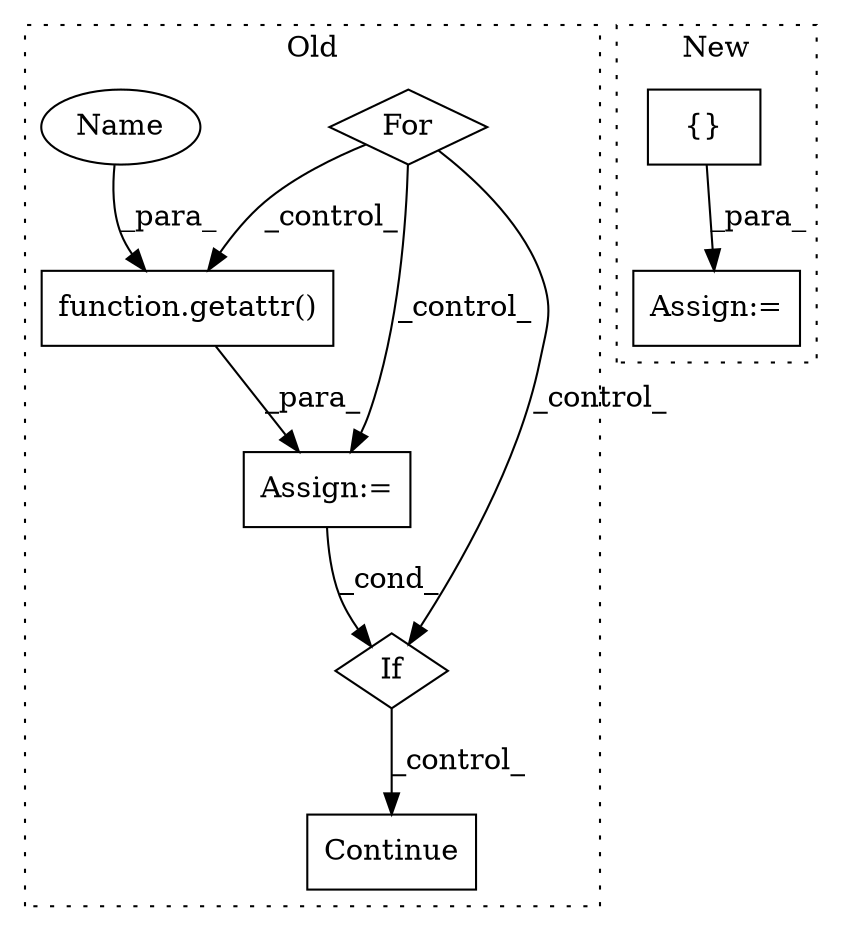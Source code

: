 digraph G {
subgraph cluster0 {
1 [label="function.getattr()" a="75" s="5194,5216" l="8,1" shape="box"];
4 [label="Assign:=" a="68" s="5191" l="3" shape="box"];
5 [label="For" a="107" s="5113,5173" l="4,14" shape="diamond"];
6 [label="Continue" a="43" s="5259" l="8" shape="box"];
7 [label="If" a="96" s="5230" l="3" shape="diamond"];
8 [label="Name" a="87" s="5209" l="1" shape="ellipse"];
label = "Old";
style="dotted";
}
subgraph cluster1 {
2 [label="{}" a="59" s="5429,5429" l="2,1" shape="box"];
3 [label="Assign:=" a="68" s="5426" l="3" shape="box"];
label = "New";
style="dotted";
}
1 -> 4 [label="_para_"];
2 -> 3 [label="_para_"];
4 -> 7 [label="_cond_"];
5 -> 4 [label="_control_"];
5 -> 1 [label="_control_"];
5 -> 7 [label="_control_"];
7 -> 6 [label="_control_"];
8 -> 1 [label="_para_"];
}